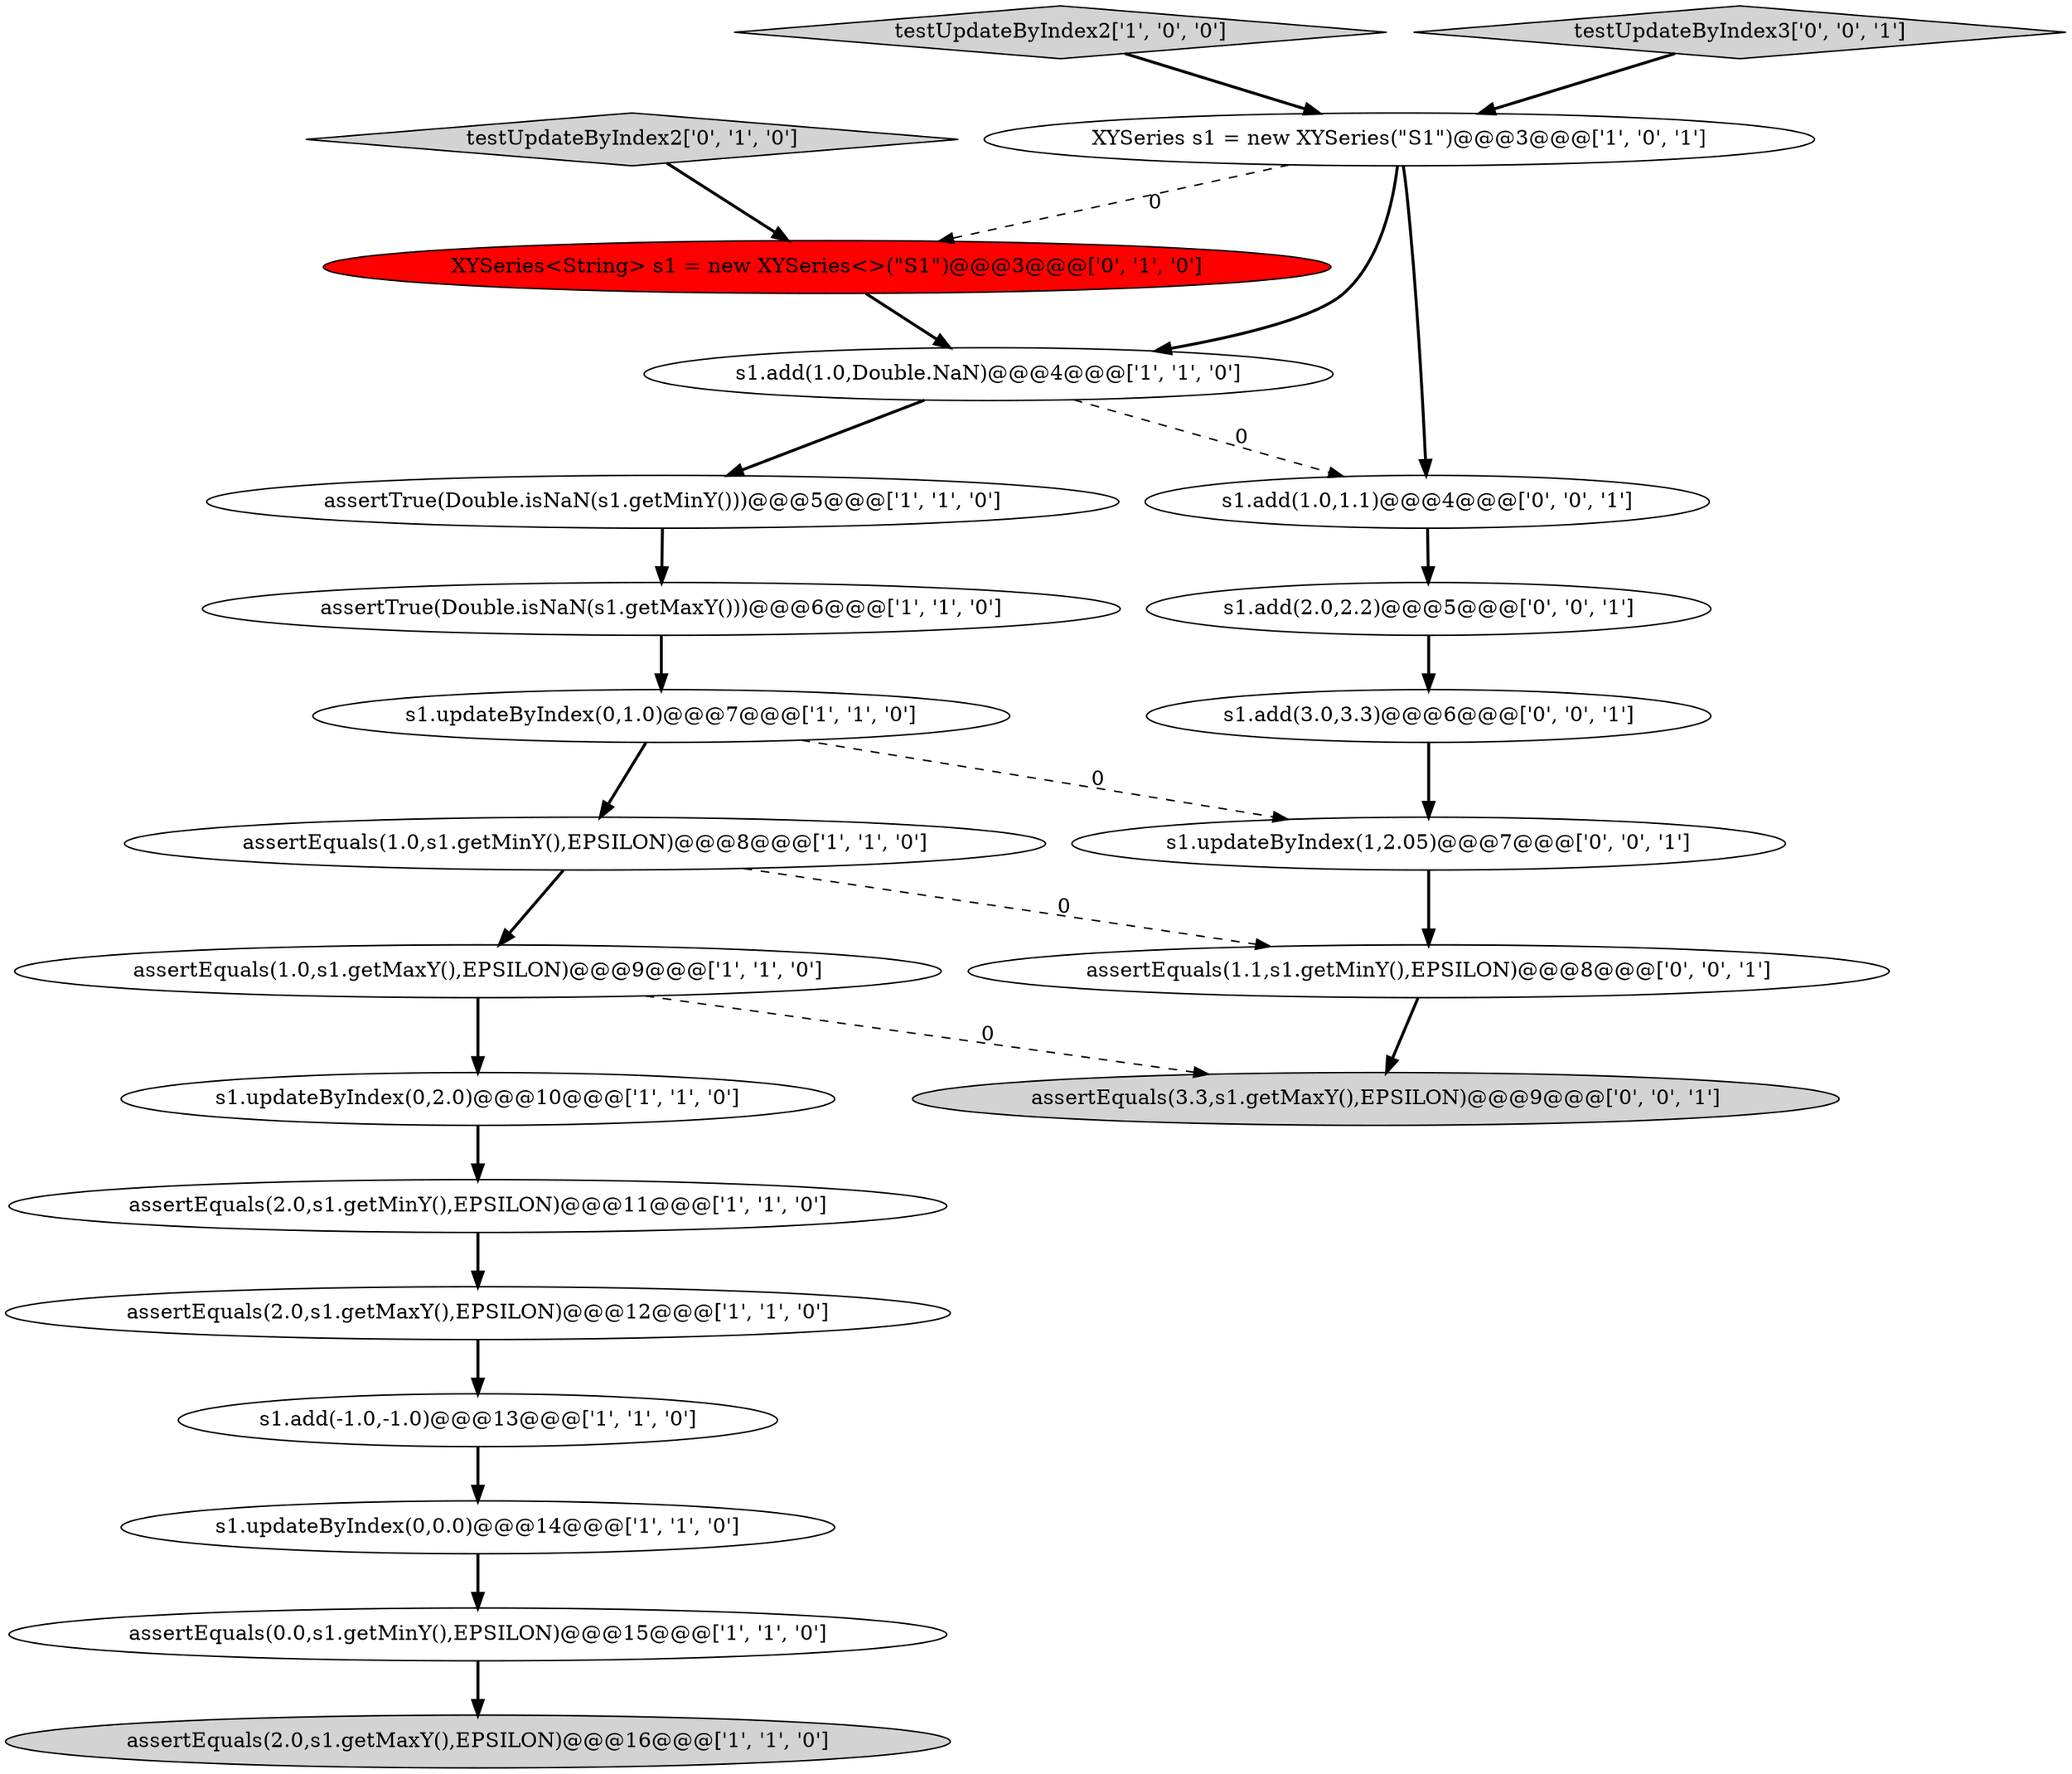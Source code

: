digraph {
1 [style = filled, label = "XYSeries s1 = new XYSeries(\"S1\")@@@3@@@['1', '0', '1']", fillcolor = white, shape = ellipse image = "AAA0AAABBB1BBB"];
13 [style = filled, label = "s1.add(1.0,Double.NaN)@@@4@@@['1', '1', '0']", fillcolor = white, shape = ellipse image = "AAA0AAABBB1BBB"];
20 [style = filled, label = "s1.add(1.0,1.1)@@@4@@@['0', '0', '1']", fillcolor = white, shape = ellipse image = "AAA0AAABBB3BBB"];
4 [style = filled, label = "assertEquals(1.0,s1.getMinY(),EPSILON)@@@8@@@['1', '1', '0']", fillcolor = white, shape = ellipse image = "AAA0AAABBB1BBB"];
15 [style = filled, label = "XYSeries<String> s1 = new XYSeries<>(\"S1\")@@@3@@@['0', '1', '0']", fillcolor = red, shape = ellipse image = "AAA1AAABBB2BBB"];
16 [style = filled, label = "testUpdateByIndex2['0', '1', '0']", fillcolor = lightgray, shape = diamond image = "AAA0AAABBB2BBB"];
18 [style = filled, label = "s1.updateByIndex(1,2.05)@@@7@@@['0', '0', '1']", fillcolor = white, shape = ellipse image = "AAA0AAABBB3BBB"];
12 [style = filled, label = "testUpdateByIndex2['1', '0', '0']", fillcolor = lightgray, shape = diamond image = "AAA0AAABBB1BBB"];
19 [style = filled, label = "testUpdateByIndex3['0', '0', '1']", fillcolor = lightgray, shape = diamond image = "AAA0AAABBB3BBB"];
11 [style = filled, label = "s1.updateByIndex(0,1.0)@@@7@@@['1', '1', '0']", fillcolor = white, shape = ellipse image = "AAA0AAABBB1BBB"];
2 [style = filled, label = "assertTrue(Double.isNaN(s1.getMinY()))@@@5@@@['1', '1', '0']", fillcolor = white, shape = ellipse image = "AAA0AAABBB1BBB"];
5 [style = filled, label = "assertEquals(2.0,s1.getMinY(),EPSILON)@@@11@@@['1', '1', '0']", fillcolor = white, shape = ellipse image = "AAA0AAABBB1BBB"];
3 [style = filled, label = "assertTrue(Double.isNaN(s1.getMaxY()))@@@6@@@['1', '1', '0']", fillcolor = white, shape = ellipse image = "AAA0AAABBB1BBB"];
10 [style = filled, label = "assertEquals(2.0,s1.getMaxY(),EPSILON)@@@12@@@['1', '1', '0']", fillcolor = white, shape = ellipse image = "AAA0AAABBB1BBB"];
14 [style = filled, label = "assertEquals(2.0,s1.getMaxY(),EPSILON)@@@16@@@['1', '1', '0']", fillcolor = lightgray, shape = ellipse image = "AAA0AAABBB1BBB"];
17 [style = filled, label = "assertEquals(3.3,s1.getMaxY(),EPSILON)@@@9@@@['0', '0', '1']", fillcolor = lightgray, shape = ellipse image = "AAA0AAABBB3BBB"];
6 [style = filled, label = "assertEquals(0.0,s1.getMinY(),EPSILON)@@@15@@@['1', '1', '0']", fillcolor = white, shape = ellipse image = "AAA0AAABBB1BBB"];
7 [style = filled, label = "s1.add(-1.0,-1.0)@@@13@@@['1', '1', '0']", fillcolor = white, shape = ellipse image = "AAA0AAABBB1BBB"];
0 [style = filled, label = "s1.updateByIndex(0,2.0)@@@10@@@['1', '1', '0']", fillcolor = white, shape = ellipse image = "AAA0AAABBB1BBB"];
22 [style = filled, label = "assertEquals(1.1,s1.getMinY(),EPSILON)@@@8@@@['0', '0', '1']", fillcolor = white, shape = ellipse image = "AAA0AAABBB3BBB"];
23 [style = filled, label = "s1.add(3.0,3.3)@@@6@@@['0', '0', '1']", fillcolor = white, shape = ellipse image = "AAA0AAABBB3BBB"];
9 [style = filled, label = "s1.updateByIndex(0,0.0)@@@14@@@['1', '1', '0']", fillcolor = white, shape = ellipse image = "AAA0AAABBB1BBB"];
8 [style = filled, label = "assertEquals(1.0,s1.getMaxY(),EPSILON)@@@9@@@['1', '1', '0']", fillcolor = white, shape = ellipse image = "AAA0AAABBB1BBB"];
21 [style = filled, label = "s1.add(2.0,2.2)@@@5@@@['0', '0', '1']", fillcolor = white, shape = ellipse image = "AAA0AAABBB3BBB"];
5->10 [style = bold, label=""];
16->15 [style = bold, label=""];
15->13 [style = bold, label=""];
1->15 [style = dashed, label="0"];
13->20 [style = dashed, label="0"];
2->3 [style = bold, label=""];
11->4 [style = bold, label=""];
3->11 [style = bold, label=""];
1->20 [style = bold, label=""];
4->22 [style = dashed, label="0"];
12->1 [style = bold, label=""];
10->7 [style = bold, label=""];
1->13 [style = bold, label=""];
9->6 [style = bold, label=""];
20->21 [style = bold, label=""];
8->0 [style = bold, label=""];
7->9 [style = bold, label=""];
6->14 [style = bold, label=""];
19->1 [style = bold, label=""];
18->22 [style = bold, label=""];
11->18 [style = dashed, label="0"];
22->17 [style = bold, label=""];
8->17 [style = dashed, label="0"];
4->8 [style = bold, label=""];
23->18 [style = bold, label=""];
0->5 [style = bold, label=""];
13->2 [style = bold, label=""];
21->23 [style = bold, label=""];
}
